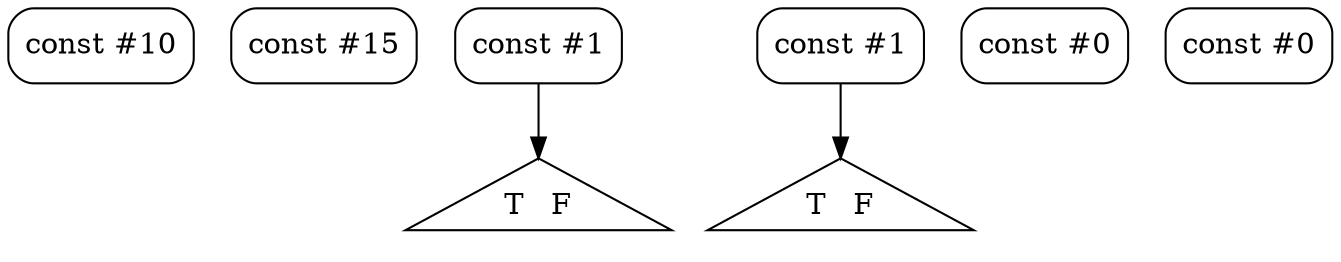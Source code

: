 digraph G{
  n1 [shape=box style=rounded label="const #10"];
  n2 [shape=box style=rounded label="const #15"];
  n6 [shape=box style=rounded label="const #1"];
  n7 [shape=triangle style=solid label="T   F"];
  n8 [shape=box style=rounded label="const #1"];
  n9 [shape=triangle style=solid label="T   F"];
  n10 [shape=box style=rounded label="const #0"];
  n11 [shape=box style=rounded label="const #0"];
  n6 -> n7 [tailport=s, headport=n];
  n8 -> n9 [tailport=s, headport=n];
}
